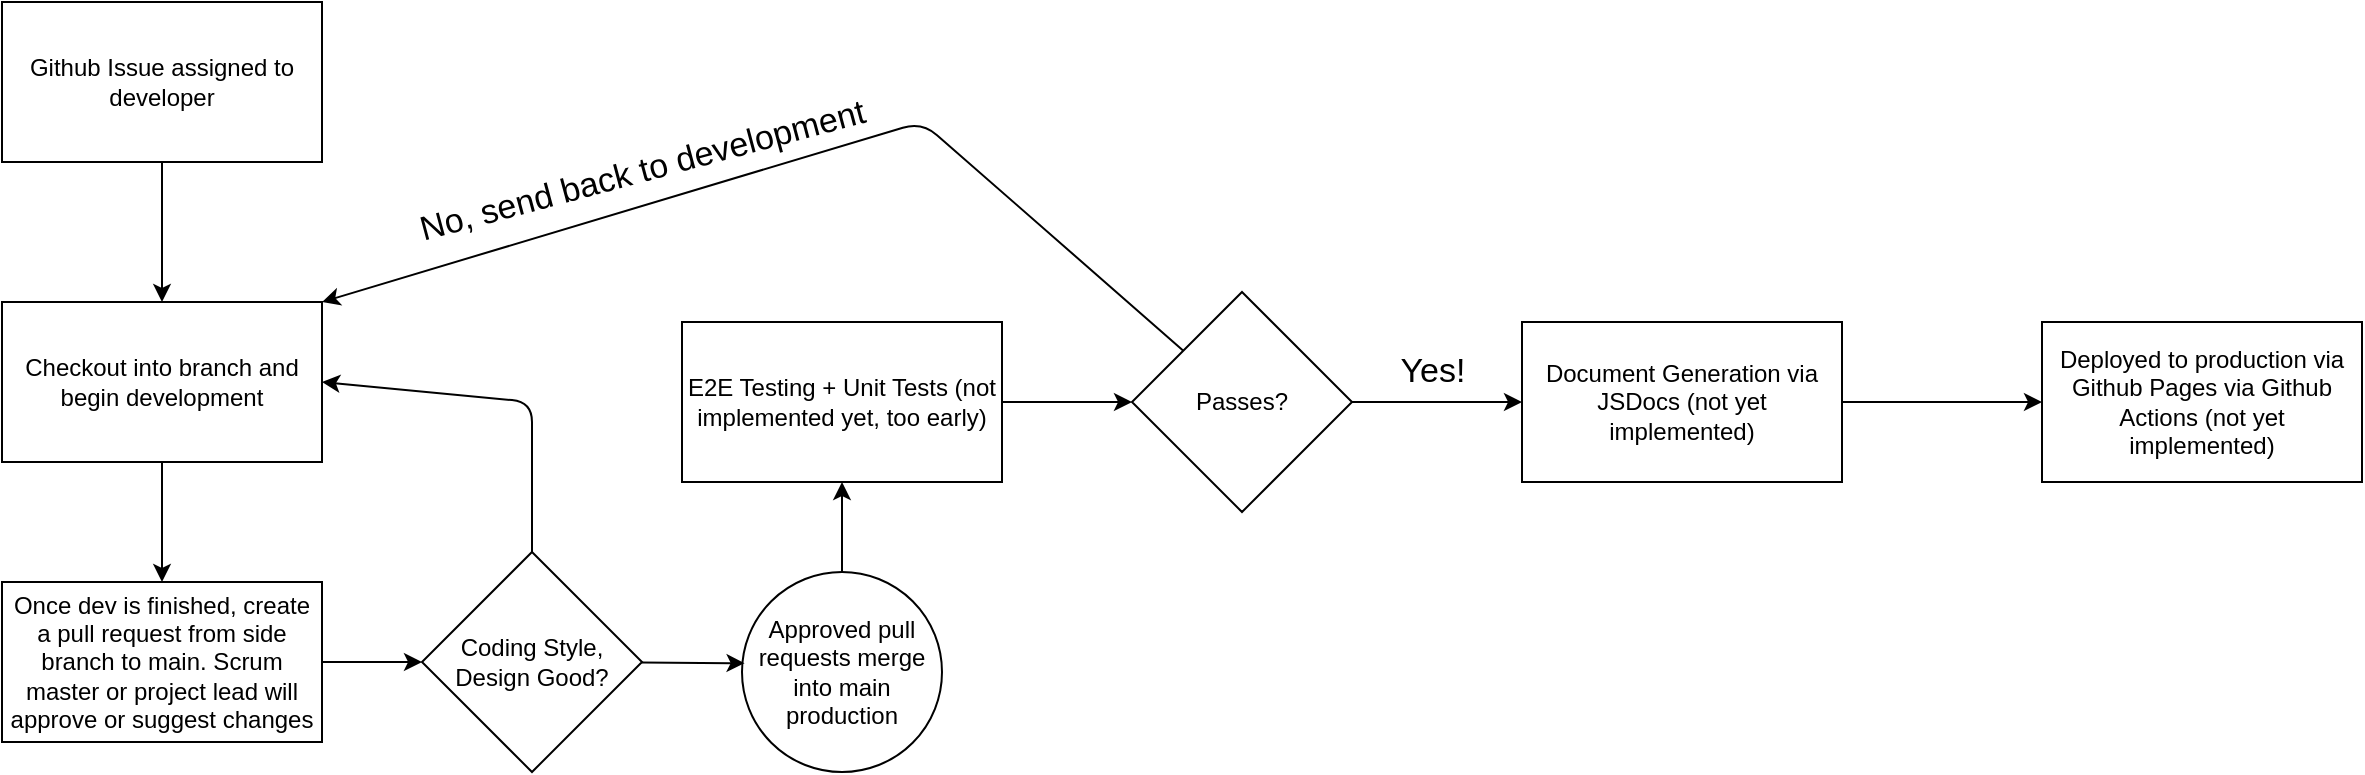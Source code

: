 <mxfile>
    <diagram id="2wXrO1r_prPa_qdyLRc1" name="Page-1">
        <mxGraphModel dx="1537" dy="578" grid="1" gridSize="10" guides="1" tooltips="1" connect="1" arrows="1" fold="1" page="1" pageScale="1" pageWidth="850" pageHeight="1100" math="0" shadow="0">
            <root>
                <mxCell id="0"/>
                <mxCell id="1" parent="0"/>
                <mxCell id="9" style="edgeStyle=none;html=1;entryX=0.5;entryY=0;entryDx=0;entryDy=0;" edge="1" parent="1" source="2" target="10">
                    <mxGeometry relative="1" as="geometry">
                        <mxPoint x="330" y="390" as="targetPoint"/>
                    </mxGeometry>
                </mxCell>
                <mxCell id="2" value="Github Issue assigned to developer" style="whiteSpace=wrap;html=1;" vertex="1" parent="1">
                    <mxGeometry x="250" y="230" width="160" height="80" as="geometry"/>
                </mxCell>
                <mxCell id="12" style="edgeStyle=none;html=1;entryX=0.5;entryY=0;entryDx=0;entryDy=0;" edge="1" parent="1" source="10" target="11">
                    <mxGeometry relative="1" as="geometry"/>
                </mxCell>
                <mxCell id="10" value="Checkout into branch and begin development" style="whiteSpace=wrap;html=1;" vertex="1" parent="1">
                    <mxGeometry x="250" y="380" width="160" height="80" as="geometry"/>
                </mxCell>
                <mxCell id="19" style="edgeStyle=none;html=1;entryX=0;entryY=0.5;entryDx=0;entryDy=0;" edge="1" parent="1" source="11" target="17">
                    <mxGeometry relative="1" as="geometry"/>
                </mxCell>
                <mxCell id="11" value="Once dev is finished, create a pull request from side branch to main. Scrum master or project lead will approve or suggest changes" style="whiteSpace=wrap;html=1;" vertex="1" parent="1">
                    <mxGeometry x="250" y="520" width="160" height="80" as="geometry"/>
                </mxCell>
                <mxCell id="23" style="edgeStyle=none;html=1;entryX=0.5;entryY=1;entryDx=0;entryDy=0;fontSize=22;" edge="1" parent="1" source="13" target="22">
                    <mxGeometry relative="1" as="geometry"/>
                </mxCell>
                <mxCell id="13" value="Approved pull requests merge into main production" style="ellipse;whiteSpace=wrap;html=1;" vertex="1" parent="1">
                    <mxGeometry x="620" y="515" width="100" height="100" as="geometry"/>
                </mxCell>
                <mxCell id="20" style="edgeStyle=none;html=1;entryX=1;entryY=0.5;entryDx=0;entryDy=0;" edge="1" parent="1" source="17" target="10">
                    <mxGeometry relative="1" as="geometry">
                        <Array as="points">
                            <mxPoint x="515" y="430"/>
                        </Array>
                    </mxGeometry>
                </mxCell>
                <mxCell id="21" style="edgeStyle=none;html=1;entryX=0.013;entryY=0.456;entryDx=0;entryDy=0;entryPerimeter=0;" edge="1" parent="1" source="17" target="13">
                    <mxGeometry relative="1" as="geometry"/>
                </mxCell>
                <mxCell id="17" value="Coding Style, Design Good?" style="rhombus;whiteSpace=wrap;html=1;" vertex="1" parent="1">
                    <mxGeometry x="460" y="505" width="110" height="110" as="geometry"/>
                </mxCell>
                <mxCell id="26" style="edgeStyle=none;html=1;entryX=0;entryY=0.5;entryDx=0;entryDy=0;fontSize=22;" edge="1" parent="1" source="22" target="25">
                    <mxGeometry relative="1" as="geometry"/>
                </mxCell>
                <mxCell id="22" value="E2E Testing + Unit Tests (not implemented yet, too early)" style="whiteSpace=wrap;html=1;" vertex="1" parent="1">
                    <mxGeometry x="590" y="390" width="160" height="80" as="geometry"/>
                </mxCell>
                <mxCell id="27" style="edgeStyle=none;html=1;fontSize=22;entryX=0;entryY=0.5;entryDx=0;entryDy=0;" edge="1" parent="1" source="25" target="31">
                    <mxGeometry relative="1" as="geometry">
                        <mxPoint x="1030" y="430" as="targetPoint"/>
                    </mxGeometry>
                </mxCell>
                <mxCell id="29" style="edgeStyle=none;html=1;entryX=1;entryY=0;entryDx=0;entryDy=0;fontSize=17;" edge="1" parent="1" source="25" target="10">
                    <mxGeometry relative="1" as="geometry">
                        <Array as="points">
                            <mxPoint x="710" y="290"/>
                        </Array>
                    </mxGeometry>
                </mxCell>
                <mxCell id="25" value="Passes?" style="rhombus;whiteSpace=wrap;html=1;" vertex="1" parent="1">
                    <mxGeometry x="815" y="375" width="110" height="110" as="geometry"/>
                </mxCell>
                <mxCell id="28" value="Yes!" style="text;html=1;resizable=0;autosize=1;align=center;verticalAlign=middle;points=[];fillColor=none;strokeColor=none;rounded=0;fontSize=17;" vertex="1" parent="1">
                    <mxGeometry x="940" y="400" width="50" height="30" as="geometry"/>
                </mxCell>
                <mxCell id="30" value="No, send back to development" style="text;html=1;resizable=0;autosize=1;align=center;verticalAlign=middle;points=[];fillColor=none;strokeColor=none;rounded=0;fontSize=17;rotation=-15;" vertex="1" parent="1">
                    <mxGeometry x="445" y="300" width="250" height="30" as="geometry"/>
                </mxCell>
                <mxCell id="33" style="edgeStyle=none;html=1;entryX=0;entryY=0.5;entryDx=0;entryDy=0;fontSize=17;" edge="1" parent="1" source="31" target="32">
                    <mxGeometry relative="1" as="geometry"/>
                </mxCell>
                <mxCell id="31" value="Document Generation via JSDocs (not yet implemented)" style="whiteSpace=wrap;html=1;" vertex="1" parent="1">
                    <mxGeometry x="1010" y="390" width="160" height="80" as="geometry"/>
                </mxCell>
                <mxCell id="32" value="Deployed to production via Github Pages via Github Actions (not yet implemented)" style="whiteSpace=wrap;html=1;" vertex="1" parent="1">
                    <mxGeometry x="1270" y="390" width="160" height="80" as="geometry"/>
                </mxCell>
            </root>
        </mxGraphModel>
    </diagram>
</mxfile>